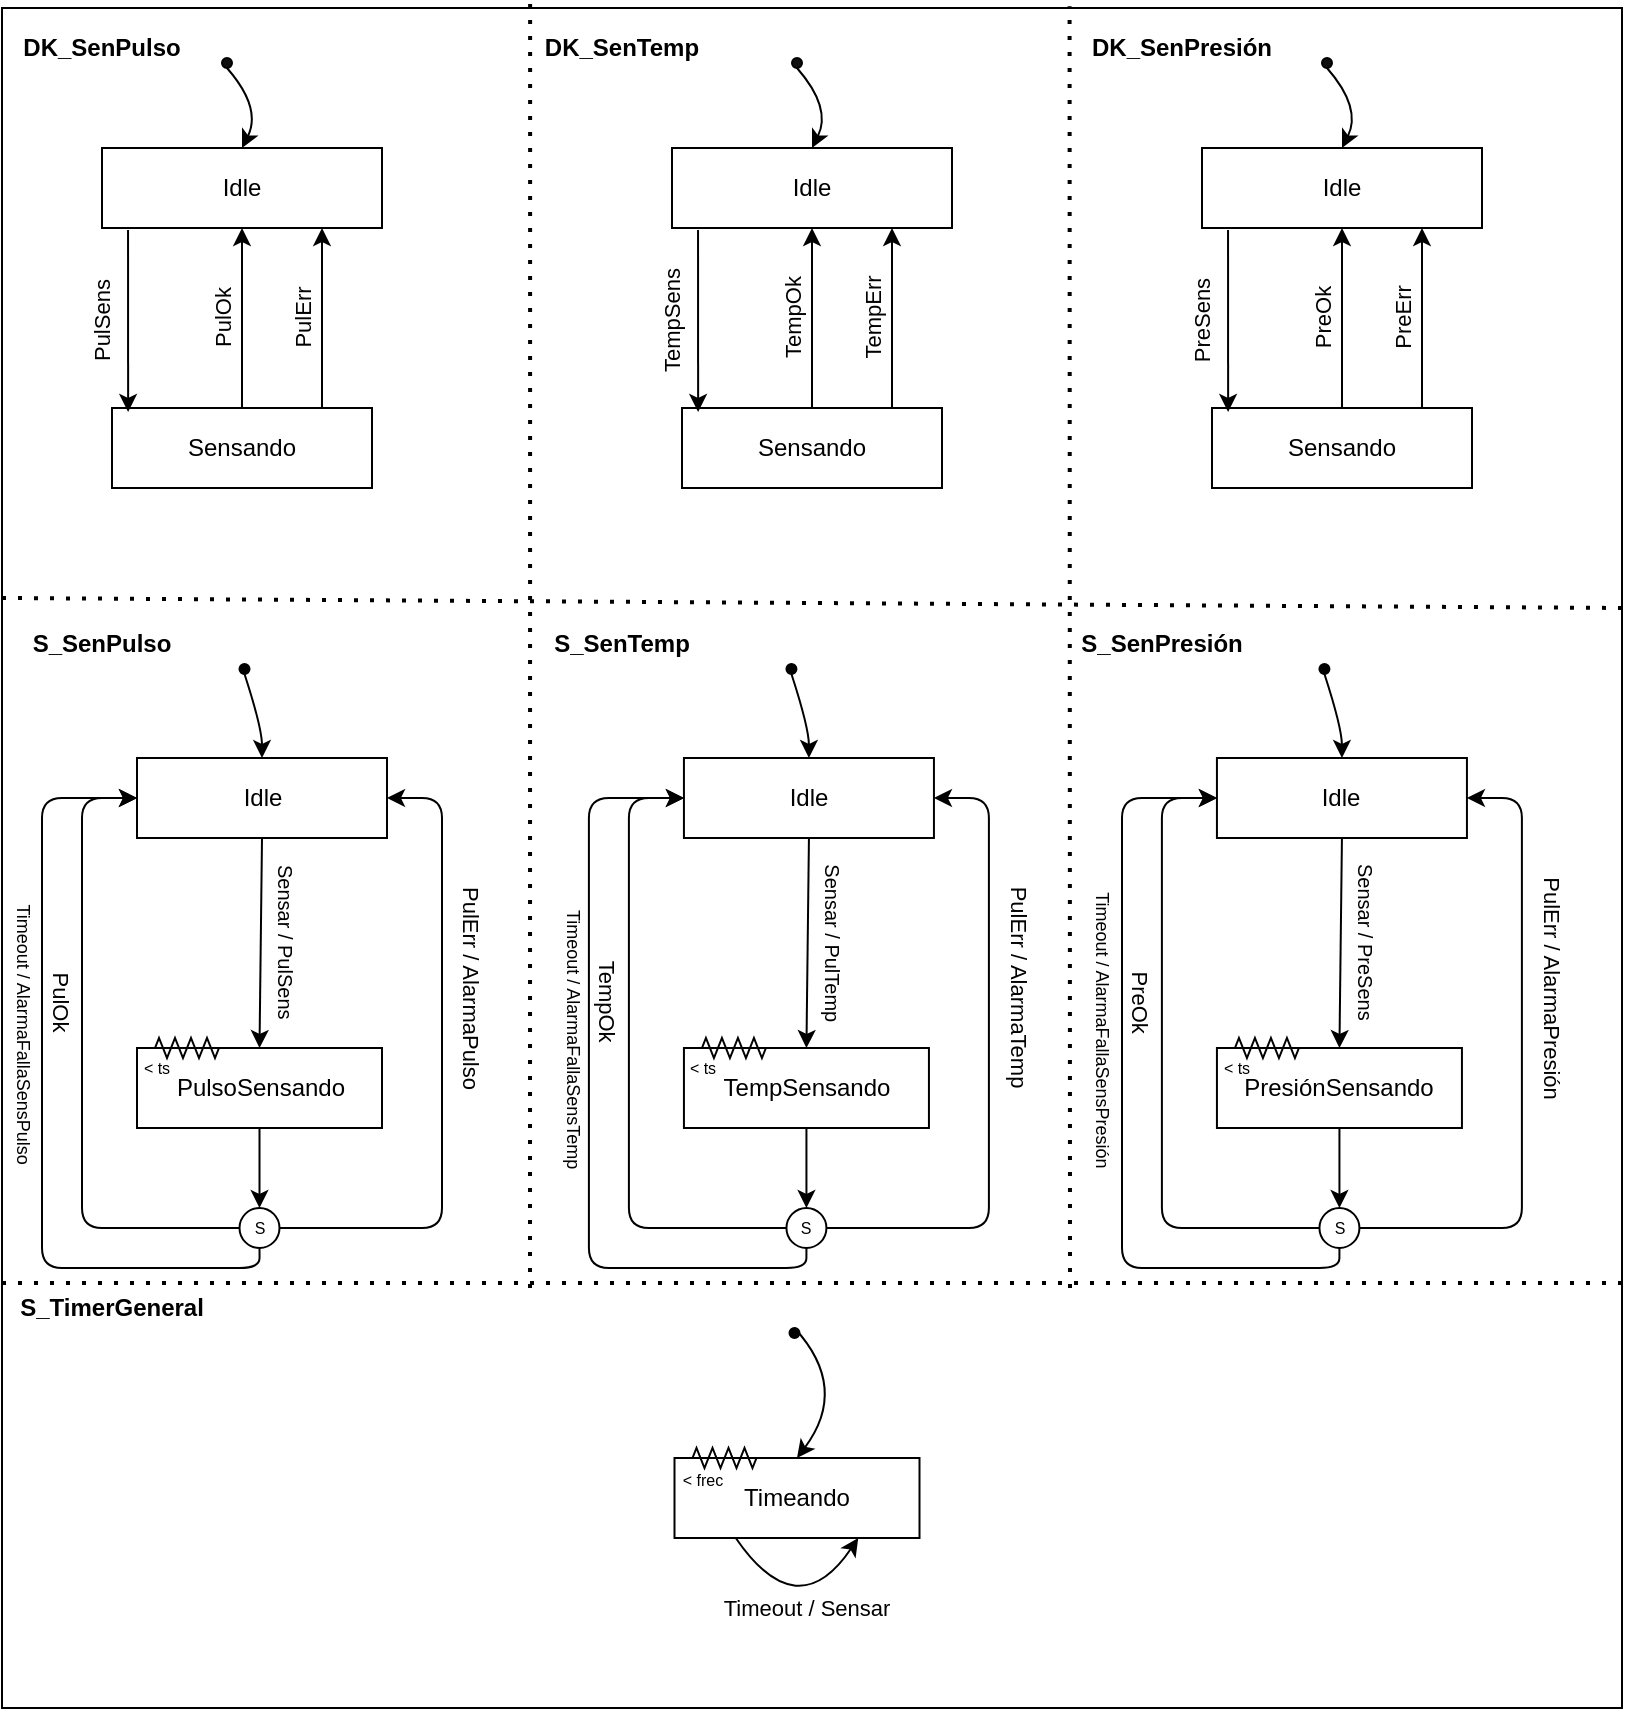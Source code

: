<mxfile version="14.6.13" type="device"><diagram id="fL2evUwMslp6dlFNFDD0" name="Page-1"><mxGraphModel dx="677" dy="391" grid="1" gridSize="10" guides="1" tooltips="1" connect="1" arrows="1" fold="1" page="1" pageScale="1" pageWidth="850" pageHeight="1100" math="0" shadow="0"><root><mxCell id="0"/><mxCell id="1" parent="0"/><mxCell id="ESiR72LYPw7dI_5L2hdC-1" value="" style="rounded=0;whiteSpace=wrap;html=1;" vertex="1" parent="1"><mxGeometry x="20" y="20" width="810" height="850" as="geometry"/></mxCell><mxCell id="ESiR72LYPw7dI_5L2hdC-2" value="" style="endArrow=none;dashed=1;html=1;dashPattern=1 3;strokeWidth=2;" edge="1" parent="1"><mxGeometry width="50" height="50" relative="1" as="geometry"><mxPoint x="20" y="315" as="sourcePoint"/><mxPoint x="832" y="320" as="targetPoint"/></mxGeometry></mxCell><mxCell id="ESiR72LYPw7dI_5L2hdC-3" value="" style="endArrow=none;dashed=1;html=1;dashPattern=1 3;strokeWidth=2;entryX=0.326;entryY=-0.003;entryDx=0;entryDy=0;entryPerimeter=0;" edge="1" parent="1" target="ESiR72LYPw7dI_5L2hdC-1"><mxGeometry width="50" height="50" relative="1" as="geometry"><mxPoint x="284" y="660" as="sourcePoint"/><mxPoint x="620" y="200" as="targetPoint"/></mxGeometry></mxCell><mxCell id="ESiR72LYPw7dI_5L2hdC-4" value="" style="endArrow=none;dashed=1;html=1;dashPattern=1 3;strokeWidth=2;entryX=0.659;entryY=-0.001;entryDx=0;entryDy=0;entryPerimeter=0;" edge="1" parent="1" target="ESiR72LYPw7dI_5L2hdC-1"><mxGeometry width="50" height="50" relative="1" as="geometry"><mxPoint x="554" y="660" as="sourcePoint"/><mxPoint x="294.06" y="27.78" as="targetPoint"/></mxGeometry></mxCell><mxCell id="ESiR72LYPw7dI_5L2hdC-7" value="DK_SenPulso" style="text;html=1;strokeColor=none;fillColor=none;align=center;verticalAlign=middle;whiteSpace=wrap;rounded=0;fontStyle=1" vertex="1" parent="1"><mxGeometry x="30" y="30" width="80" height="20" as="geometry"/></mxCell><mxCell id="ESiR72LYPw7dI_5L2hdC-8" value="DK_SenTemp" style="text;html=1;strokeColor=none;fillColor=none;align=center;verticalAlign=middle;whiteSpace=wrap;rounded=0;fontStyle=1" vertex="1" parent="1"><mxGeometry x="290" y="30" width="80" height="20" as="geometry"/></mxCell><mxCell id="ESiR72LYPw7dI_5L2hdC-9" value="DK_SenPresión" style="text;html=1;strokeColor=none;fillColor=none;align=center;verticalAlign=middle;whiteSpace=wrap;rounded=0;fontStyle=1" vertex="1" parent="1"><mxGeometry x="570" y="30" width="80" height="20" as="geometry"/></mxCell><mxCell id="ESiR72LYPw7dI_5L2hdC-10" value="Idle" style="rounded=0;whiteSpace=wrap;html=1;" vertex="1" parent="1"><mxGeometry x="70" y="90" width="140" height="40" as="geometry"/></mxCell><mxCell id="ESiR72LYPw7dI_5L2hdC-11" value="Sensando" style="rounded=0;whiteSpace=wrap;html=1;" vertex="1" parent="1"><mxGeometry x="75" y="220" width="130" height="40" as="geometry"/></mxCell><mxCell id="ESiR72LYPw7dI_5L2hdC-12" value="" style="endArrow=classic;html=1;exitX=0.093;exitY=1.025;exitDx=0;exitDy=0;exitPerimeter=0;entryX=0.062;entryY=0.05;entryDx=0;entryDy=0;entryPerimeter=0;" edge="1" parent="1" source="ESiR72LYPw7dI_5L2hdC-10" target="ESiR72LYPw7dI_5L2hdC-11"><mxGeometry relative="1" as="geometry"><mxPoint x="540" y="220" as="sourcePoint"/><mxPoint x="640" y="220" as="targetPoint"/></mxGeometry></mxCell><mxCell id="ESiR72LYPw7dI_5L2hdC-13" value="PulSens" style="edgeLabel;resizable=0;html=1;align=center;verticalAlign=middle;rotation=-90;" connectable="0" vertex="1" parent="ESiR72LYPw7dI_5L2hdC-12"><mxGeometry relative="1" as="geometry"><mxPoint x="-13" as="offset"/></mxGeometry></mxCell><mxCell id="ESiR72LYPw7dI_5L2hdC-14" value="" style="ellipse;whiteSpace=wrap;html=1;aspect=fixed;fillColor=#0F0F0F;" vertex="1" parent="1"><mxGeometry x="130" y="45" width="5" height="5" as="geometry"/></mxCell><mxCell id="ESiR72LYPw7dI_5L2hdC-15" value="" style="curved=1;endArrow=classic;html=1;exitX=0.5;exitY=1;exitDx=0;exitDy=0;entryX=0.5;entryY=0;entryDx=0;entryDy=0;" edge="1" parent="1" source="ESiR72LYPw7dI_5L2hdC-14" target="ESiR72LYPw7dI_5L2hdC-10"><mxGeometry width="50" height="50" relative="1" as="geometry"><mxPoint x="260" y="180" as="sourcePoint"/><mxPoint x="310" y="130" as="targetPoint"/><Array as="points"><mxPoint x="150" y="70"/></Array></mxGeometry></mxCell><mxCell id="ESiR72LYPw7dI_5L2hdC-16" value="" style="endArrow=classic;html=1;exitX=0.5;exitY=0;exitDx=0;exitDy=0;entryX=0.5;entryY=1;entryDx=0;entryDy=0;" edge="1" parent="1" source="ESiR72LYPw7dI_5L2hdC-11" target="ESiR72LYPw7dI_5L2hdC-10"><mxGeometry relative="1" as="geometry"><mxPoint x="240" y="160" as="sourcePoint"/><mxPoint x="340" y="160" as="targetPoint"/></mxGeometry></mxCell><mxCell id="ESiR72LYPw7dI_5L2hdC-17" value="PulOk" style="edgeLabel;resizable=0;html=1;align=center;verticalAlign=middle;rotation=-90;" connectable="0" vertex="1" parent="ESiR72LYPw7dI_5L2hdC-16"><mxGeometry relative="1" as="geometry"><mxPoint x="-10" as="offset"/></mxGeometry></mxCell><mxCell id="ESiR72LYPw7dI_5L2hdC-18" value="" style="endArrow=classic;html=1;exitX=0.5;exitY=0;exitDx=0;exitDy=0;entryX=0.5;entryY=1;entryDx=0;entryDy=0;" edge="1" parent="1"><mxGeometry relative="1" as="geometry"><mxPoint x="180" y="220" as="sourcePoint"/><mxPoint x="180" y="130" as="targetPoint"/></mxGeometry></mxCell><mxCell id="ESiR72LYPw7dI_5L2hdC-19" value="PulErr" style="edgeLabel;resizable=0;html=1;align=center;verticalAlign=middle;rotation=-90;" connectable="0" vertex="1" parent="ESiR72LYPw7dI_5L2hdC-18"><mxGeometry relative="1" as="geometry"><mxPoint x="-10" as="offset"/></mxGeometry></mxCell><mxCell id="ESiR72LYPw7dI_5L2hdC-31" value="Idle" style="rounded=0;whiteSpace=wrap;html=1;" vertex="1" parent="1"><mxGeometry x="355" y="90" width="140" height="40" as="geometry"/></mxCell><mxCell id="ESiR72LYPw7dI_5L2hdC-32" value="Sensando" style="rounded=0;whiteSpace=wrap;html=1;" vertex="1" parent="1"><mxGeometry x="360" y="220" width="130" height="40" as="geometry"/></mxCell><mxCell id="ESiR72LYPw7dI_5L2hdC-33" value="" style="endArrow=classic;html=1;exitX=0.093;exitY=1.025;exitDx=0;exitDy=0;exitPerimeter=0;entryX=0.062;entryY=0.05;entryDx=0;entryDy=0;entryPerimeter=0;" edge="1" parent="1" source="ESiR72LYPw7dI_5L2hdC-31" target="ESiR72LYPw7dI_5L2hdC-32"><mxGeometry relative="1" as="geometry"><mxPoint x="825" y="220" as="sourcePoint"/><mxPoint x="925" y="220" as="targetPoint"/></mxGeometry></mxCell><mxCell id="ESiR72LYPw7dI_5L2hdC-34" value="TempSens" style="edgeLabel;resizable=0;html=1;align=center;verticalAlign=middle;rotation=-90;" connectable="0" vertex="1" parent="ESiR72LYPw7dI_5L2hdC-33"><mxGeometry relative="1" as="geometry"><mxPoint x="-13" as="offset"/></mxGeometry></mxCell><mxCell id="ESiR72LYPw7dI_5L2hdC-35" value="" style="ellipse;whiteSpace=wrap;html=1;aspect=fixed;fillColor=#0F0F0F;" vertex="1" parent="1"><mxGeometry x="415" y="45" width="5" height="5" as="geometry"/></mxCell><mxCell id="ESiR72LYPw7dI_5L2hdC-36" value="" style="curved=1;endArrow=classic;html=1;exitX=0.5;exitY=1;exitDx=0;exitDy=0;entryX=0.5;entryY=0;entryDx=0;entryDy=0;" edge="1" parent="1" source="ESiR72LYPw7dI_5L2hdC-35" target="ESiR72LYPw7dI_5L2hdC-31"><mxGeometry width="50" height="50" relative="1" as="geometry"><mxPoint x="545" y="180" as="sourcePoint"/><mxPoint x="595" y="130" as="targetPoint"/><Array as="points"><mxPoint x="435" y="70"/></Array></mxGeometry></mxCell><mxCell id="ESiR72LYPw7dI_5L2hdC-37" value="" style="endArrow=classic;html=1;exitX=0.5;exitY=0;exitDx=0;exitDy=0;entryX=0.5;entryY=1;entryDx=0;entryDy=0;" edge="1" parent="1" source="ESiR72LYPw7dI_5L2hdC-32" target="ESiR72LYPw7dI_5L2hdC-31"><mxGeometry relative="1" as="geometry"><mxPoint x="525" y="160" as="sourcePoint"/><mxPoint x="625" y="160" as="targetPoint"/></mxGeometry></mxCell><mxCell id="ESiR72LYPw7dI_5L2hdC-38" value="TempOk" style="edgeLabel;resizable=0;html=1;align=center;verticalAlign=middle;rotation=-90;" connectable="0" vertex="1" parent="ESiR72LYPw7dI_5L2hdC-37"><mxGeometry relative="1" as="geometry"><mxPoint x="-10" as="offset"/></mxGeometry></mxCell><mxCell id="ESiR72LYPw7dI_5L2hdC-39" value="" style="endArrow=classic;html=1;exitX=0.5;exitY=0;exitDx=0;exitDy=0;entryX=0.5;entryY=1;entryDx=0;entryDy=0;" edge="1" parent="1"><mxGeometry relative="1" as="geometry"><mxPoint x="465" y="220" as="sourcePoint"/><mxPoint x="465" y="130" as="targetPoint"/></mxGeometry></mxCell><mxCell id="ESiR72LYPw7dI_5L2hdC-40" value="TempErr" style="edgeLabel;resizable=0;html=1;align=center;verticalAlign=middle;rotation=-90;" connectable="0" vertex="1" parent="ESiR72LYPw7dI_5L2hdC-39"><mxGeometry relative="1" as="geometry"><mxPoint x="-10" as="offset"/></mxGeometry></mxCell><mxCell id="ESiR72LYPw7dI_5L2hdC-41" value="Idle" style="rounded=0;whiteSpace=wrap;html=1;" vertex="1" parent="1"><mxGeometry x="620" y="90" width="140" height="40" as="geometry"/></mxCell><mxCell id="ESiR72LYPw7dI_5L2hdC-42" value="Sensando" style="rounded=0;whiteSpace=wrap;html=1;" vertex="1" parent="1"><mxGeometry x="625" y="220" width="130" height="40" as="geometry"/></mxCell><mxCell id="ESiR72LYPw7dI_5L2hdC-43" value="" style="endArrow=classic;html=1;exitX=0.093;exitY=1.025;exitDx=0;exitDy=0;exitPerimeter=0;entryX=0.062;entryY=0.05;entryDx=0;entryDy=0;entryPerimeter=0;" edge="1" parent="1" source="ESiR72LYPw7dI_5L2hdC-41" target="ESiR72LYPw7dI_5L2hdC-42"><mxGeometry relative="1" as="geometry"><mxPoint x="1090" y="220" as="sourcePoint"/><mxPoint x="1190" y="220" as="targetPoint"/></mxGeometry></mxCell><mxCell id="ESiR72LYPw7dI_5L2hdC-44" value="PreSens" style="edgeLabel;resizable=0;html=1;align=center;verticalAlign=middle;rotation=-90;" connectable="0" vertex="1" parent="ESiR72LYPw7dI_5L2hdC-43"><mxGeometry relative="1" as="geometry"><mxPoint x="-13" as="offset"/></mxGeometry></mxCell><mxCell id="ESiR72LYPw7dI_5L2hdC-45" value="" style="ellipse;whiteSpace=wrap;html=1;aspect=fixed;fillColor=#0F0F0F;" vertex="1" parent="1"><mxGeometry x="680" y="45" width="5" height="5" as="geometry"/></mxCell><mxCell id="ESiR72LYPw7dI_5L2hdC-46" value="" style="curved=1;endArrow=classic;html=1;exitX=0.5;exitY=1;exitDx=0;exitDy=0;entryX=0.5;entryY=0;entryDx=0;entryDy=0;" edge="1" parent="1" source="ESiR72LYPw7dI_5L2hdC-45" target="ESiR72LYPw7dI_5L2hdC-41"><mxGeometry width="50" height="50" relative="1" as="geometry"><mxPoint x="810" y="180" as="sourcePoint"/><mxPoint x="860" y="130" as="targetPoint"/><Array as="points"><mxPoint x="700" y="70"/></Array></mxGeometry></mxCell><mxCell id="ESiR72LYPw7dI_5L2hdC-47" value="" style="endArrow=classic;html=1;exitX=0.5;exitY=0;exitDx=0;exitDy=0;entryX=0.5;entryY=1;entryDx=0;entryDy=0;" edge="1" parent="1" source="ESiR72LYPw7dI_5L2hdC-42" target="ESiR72LYPw7dI_5L2hdC-41"><mxGeometry relative="1" as="geometry"><mxPoint x="790" y="160" as="sourcePoint"/><mxPoint x="890" y="160" as="targetPoint"/></mxGeometry></mxCell><mxCell id="ESiR72LYPw7dI_5L2hdC-48" value="PreOk" style="edgeLabel;resizable=0;html=1;align=center;verticalAlign=middle;rotation=-90;" connectable="0" vertex="1" parent="ESiR72LYPw7dI_5L2hdC-47"><mxGeometry relative="1" as="geometry"><mxPoint x="-10" as="offset"/></mxGeometry></mxCell><mxCell id="ESiR72LYPw7dI_5L2hdC-49" value="" style="endArrow=classic;html=1;exitX=0.5;exitY=0;exitDx=0;exitDy=0;entryX=0.5;entryY=1;entryDx=0;entryDy=0;" edge="1" parent="1"><mxGeometry relative="1" as="geometry"><mxPoint x="730" y="220" as="sourcePoint"/><mxPoint x="730" y="130" as="targetPoint"/></mxGeometry></mxCell><mxCell id="ESiR72LYPw7dI_5L2hdC-50" value="PreErr" style="edgeLabel;resizable=0;html=1;align=center;verticalAlign=middle;rotation=-90;" connectable="0" vertex="1" parent="ESiR72LYPw7dI_5L2hdC-49"><mxGeometry relative="1" as="geometry"><mxPoint x="-10" as="offset"/></mxGeometry></mxCell><mxCell id="ESiR72LYPw7dI_5L2hdC-52" value="S_SenPulso" style="text;html=1;strokeColor=none;fillColor=none;align=center;verticalAlign=middle;whiteSpace=wrap;rounded=0;fontStyle=1" vertex="1" parent="1"><mxGeometry x="30" y="328" width="80" height="20" as="geometry"/></mxCell><mxCell id="ESiR72LYPw7dI_5L2hdC-53" value="S_SenTemp" style="text;html=1;strokeColor=none;fillColor=none;align=center;verticalAlign=middle;whiteSpace=wrap;rounded=0;fontStyle=1" vertex="1" parent="1"><mxGeometry x="290" y="328" width="80" height="20" as="geometry"/></mxCell><mxCell id="ESiR72LYPw7dI_5L2hdC-54" value="S_SenPresión" style="text;html=1;strokeColor=none;fillColor=none;align=center;verticalAlign=middle;whiteSpace=wrap;rounded=0;fontStyle=1" vertex="1" parent="1"><mxGeometry x="560" y="328" width="80" height="20" as="geometry"/></mxCell><mxCell id="ESiR72LYPw7dI_5L2hdC-61" value="" style="endArrow=classic;html=1;exitX=0.5;exitY=1;exitDx=0;exitDy=0;entryX=0.5;entryY=0;entryDx=0;entryDy=0;" edge="1" parent="1" source="ESiR72LYPw7dI_5L2hdC-56" target="ESiR72LYPw7dI_5L2hdC-63"><mxGeometry relative="1" as="geometry"><mxPoint x="180" y="470" as="sourcePoint"/><mxPoint x="280" y="470" as="targetPoint"/></mxGeometry></mxCell><mxCell id="ESiR72LYPw7dI_5L2hdC-62" value="Sensar / PulSens" style="edgeLabel;resizable=0;html=1;align=center;verticalAlign=middle;rotation=90;fontSize=10;" connectable="0" vertex="1" parent="ESiR72LYPw7dI_5L2hdC-61"><mxGeometry relative="1" as="geometry"><mxPoint x="13" y="-1" as="offset"/></mxGeometry></mxCell><mxCell id="ESiR72LYPw7dI_5L2hdC-66" value="S" style="ellipse;whiteSpace=wrap;html=1;aspect=fixed;fontSize=8;fillColor=#FFFFFF;" vertex="1" parent="1"><mxGeometry x="138.75" y="620" width="20" height="20" as="geometry"/></mxCell><mxCell id="ESiR72LYPw7dI_5L2hdC-67" value="" style="endArrow=classic;html=1;fontSize=8;exitX=0.5;exitY=1;exitDx=0;exitDy=0;entryX=0.5;entryY=0;entryDx=0;entryDy=0;" edge="1" parent="1" source="ESiR72LYPw7dI_5L2hdC-63" target="ESiR72LYPw7dI_5L2hdC-66"><mxGeometry width="50" height="50" relative="1" as="geometry"><mxPoint x="210" y="540" as="sourcePoint"/><mxPoint x="260" y="490" as="targetPoint"/></mxGeometry></mxCell><mxCell id="ESiR72LYPw7dI_5L2hdC-68" value="" style="endArrow=classic;html=1;fontSize=8;entryX=0;entryY=0.5;entryDx=0;entryDy=0;exitX=0;exitY=0.5;exitDx=0;exitDy=0;edgeStyle=orthogonalEdgeStyle;" edge="1" parent="1" source="ESiR72LYPw7dI_5L2hdC-66" target="ESiR72LYPw7dI_5L2hdC-56"><mxGeometry relative="1" as="geometry"><mxPoint x="180" y="520" as="sourcePoint"/><mxPoint x="280" y="520" as="targetPoint"/><Array as="points"><mxPoint x="60" y="630"/><mxPoint x="60" y="415"/></Array></mxGeometry></mxCell><mxCell id="ESiR72LYPw7dI_5L2hdC-69" value="PulOk" style="edgeLabel;resizable=0;html=1;align=center;verticalAlign=middle;rotation=90;" connectable="0" vertex="1" parent="ESiR72LYPw7dI_5L2hdC-68"><mxGeometry relative="1" as="geometry"><mxPoint x="-10" y="-32" as="offset"/></mxGeometry></mxCell><mxCell id="ESiR72LYPw7dI_5L2hdC-56" value="Idle" style="rounded=0;whiteSpace=wrap;html=1;fillColor=#FFFFFF;" vertex="1" parent="1"><mxGeometry x="87.5" y="395" width="125" height="40" as="geometry"/></mxCell><mxCell id="ESiR72LYPw7dI_5L2hdC-72" value="" style="endArrow=none;dashed=1;html=1;dashPattern=1 3;strokeWidth=2;fontSize=8;entryX=1;entryY=0.75;entryDx=0;entryDy=0;exitX=0;exitY=0.75;exitDx=0;exitDy=0;" edge="1" parent="1" source="ESiR72LYPw7dI_5L2hdC-1" target="ESiR72LYPw7dI_5L2hdC-1"><mxGeometry width="50" height="50" relative="1" as="geometry"><mxPoint x="10" y="680" as="sourcePoint"/><mxPoint x="280" y="640" as="targetPoint"/></mxGeometry></mxCell><mxCell id="ESiR72LYPw7dI_5L2hdC-81" value="" style="group" vertex="1" connectable="0" parent="1"><mxGeometry x="138.75" y="348" width="11.25" height="32" as="geometry"/></mxCell><mxCell id="ESiR72LYPw7dI_5L2hdC-57" value="" style="ellipse;whiteSpace=wrap;html=1;fillColor=#000000;aspect=fixed;" vertex="1" parent="ESiR72LYPw7dI_5L2hdC-81"><mxGeometry width="5" height="5" as="geometry"/></mxCell><mxCell id="ESiR72LYPw7dI_5L2hdC-58" value="" style="curved=1;endArrow=classic;html=1;exitX=0.5;exitY=1;exitDx=0;exitDy=0;entryX=0.5;entryY=0;entryDx=0;entryDy=0;" edge="1" parent="ESiR72LYPw7dI_5L2hdC-81" source="ESiR72LYPw7dI_5L2hdC-57" target="ESiR72LYPw7dI_5L2hdC-56"><mxGeometry width="50" height="50" relative="1" as="geometry"><mxPoint x="71.25" y="102" as="sourcePoint"/><mxPoint x="121.25" y="52" as="targetPoint"/><Array as="points"><mxPoint x="11.25" y="32"/></Array></mxGeometry></mxCell><mxCell id="ESiR72LYPw7dI_5L2hdC-87" value="" style="curved=1;endArrow=classic;html=1;entryX=0.5;entryY=0;entryDx=0;entryDy=0;exitX=0.5;exitY=0;exitDx=0;exitDy=0;" edge="1" parent="1" source="ESiR72LYPw7dI_5L2hdC-86" target="ESiR72LYPw7dI_5L2hdC-75"><mxGeometry width="50" height="50" relative="1" as="geometry"><mxPoint x="233.75" y="310" as="sourcePoint"/><mxPoint x="283.75" y="260" as="targetPoint"/><Array as="points"><mxPoint x="443.75" y="710"/></Array></mxGeometry></mxCell><mxCell id="ESiR72LYPw7dI_5L2hdC-86" value="" style="ellipse;whiteSpace=wrap;html=1;fillColor=#000000;aspect=fixed;" vertex="1" parent="1"><mxGeometry x="413.75" y="680" width="5" height="5" as="geometry"/></mxCell><mxCell id="ESiR72LYPw7dI_5L2hdC-75" value="Timeando" style="rounded=0;whiteSpace=wrap;html=1;fillColor=#FFFFFF;" vertex="1" parent="1"><mxGeometry x="356.25" y="745" width="122.5" height="40" as="geometry"/></mxCell><mxCell id="ESiR72LYPw7dI_5L2hdC-76" value="" style="pointerEvents=1;verticalLabelPosition=bottom;shadow=0;dashed=0;align=center;html=1;verticalAlign=top;shape=mxgraph.electrical.resistors.resistor_2;fillColor=#000000;" vertex="1" parent="1"><mxGeometry x="356.25" y="740" width="50" height="10" as="geometry"/></mxCell><mxCell id="ESiR72LYPw7dI_5L2hdC-77" value="&amp;lt; frec" style="text;html=1;strokeColor=none;fillColor=none;align=center;verticalAlign=middle;whiteSpace=wrap;rounded=0;fontSize=8;" vertex="1" parent="1"><mxGeometry x="357.75" y="748" width="25" height="15" as="geometry"/></mxCell><mxCell id="ESiR72LYPw7dI_5L2hdC-79" value="" style="endArrow=classic;html=1;fontSize=8;entryX=0.75;entryY=1;entryDx=0;entryDy=0;edgeStyle=orthogonalEdgeStyle;exitX=0.25;exitY=1;exitDx=0;exitDy=0;curved=1;" edge="1" parent="1" source="ESiR72LYPw7dI_5L2hdC-75" target="ESiR72LYPw7dI_5L2hdC-75"><mxGeometry x="353.75" y="740" as="geometry"><mxPoint x="473.75" y="765" as="sourcePoint"/><mxPoint x="608.75" y="785" as="targetPoint"/><Array as="points"><mxPoint x="417.75" y="830"/></Array></mxGeometry></mxCell><mxCell id="ESiR72LYPw7dI_5L2hdC-80" value="Timeout / Sensar" style="edgeLabel;resizable=0;html=1;align=center;verticalAlign=middle;" connectable="0" vertex="1" parent="ESiR72LYPw7dI_5L2hdC-79"><mxGeometry relative="1" as="geometry"><mxPoint x="4" y="-10" as="offset"/></mxGeometry></mxCell><mxCell id="ESiR72LYPw7dI_5L2hdC-88" value="" style="endArrow=classic;html=1;fontSize=8;exitX=1;exitY=0.5;exitDx=0;exitDy=0;entryX=1;entryY=0.5;entryDx=0;entryDy=0;edgeStyle=orthogonalEdgeStyle;" edge="1" parent="1" source="ESiR72LYPw7dI_5L2hdC-66" target="ESiR72LYPw7dI_5L2hdC-56"><mxGeometry relative="1" as="geometry"><mxPoint x="320" y="610" as="sourcePoint"/><mxPoint x="420" y="610" as="targetPoint"/><Array as="points"><mxPoint x="240" y="630"/><mxPoint x="240" y="415"/></Array></mxGeometry></mxCell><mxCell id="ESiR72LYPw7dI_5L2hdC-89" value="PulErr / AlarmaPulso" style="edgeLabel;resizable=0;html=1;align=center;verticalAlign=middle;rotation=90;" connectable="0" vertex="1" parent="ESiR72LYPw7dI_5L2hdC-88"><mxGeometry relative="1" as="geometry"><mxPoint x="15" y="-40" as="offset"/></mxGeometry></mxCell><mxCell id="ESiR72LYPw7dI_5L2hdC-91" value="" style="endArrow=classic;html=1;fontSize=8;exitX=0.5;exitY=1;exitDx=0;exitDy=0;edgeStyle=orthogonalEdgeStyle;entryX=0;entryY=0.5;entryDx=0;entryDy=0;" edge="1" parent="1" source="ESiR72LYPw7dI_5L2hdC-66" target="ESiR72LYPw7dI_5L2hdC-56"><mxGeometry relative="1" as="geometry"><mxPoint x="320" y="610" as="sourcePoint"/><mxPoint x="90" y="420" as="targetPoint"/><Array as="points"><mxPoint x="149" y="650"/><mxPoint x="40" y="650"/><mxPoint x="40" y="415"/></Array></mxGeometry></mxCell><mxCell id="ESiR72LYPw7dI_5L2hdC-92" value="Timeout / AlarmaFallaSensPulso" style="edgeLabel;resizable=0;html=1;align=center;verticalAlign=middle;rotation=90;fontSize=9;" connectable="0" vertex="1" parent="ESiR72LYPw7dI_5L2hdC-91"><mxGeometry relative="1" as="geometry"><mxPoint x="-9" y="-36" as="offset"/></mxGeometry></mxCell><mxCell id="ESiR72LYPw7dI_5L2hdC-95" value="S_TimerGeneral" style="text;html=1;strokeColor=none;fillColor=none;align=center;verticalAlign=middle;whiteSpace=wrap;rounded=0;fontSize=12;fontStyle=1" vertex="1" parent="1"><mxGeometry x="40" y="660" width="70" height="20" as="geometry"/></mxCell><mxCell id="ESiR72LYPw7dI_5L2hdC-96" value="" style="group" vertex="1" connectable="0" parent="1"><mxGeometry x="85" y="535" width="125" height="45" as="geometry"/></mxCell><mxCell id="ESiR72LYPw7dI_5L2hdC-63" value="PulsoSensando" style="rounded=0;whiteSpace=wrap;html=1;fillColor=#FFFFFF;" vertex="1" parent="ESiR72LYPw7dI_5L2hdC-96"><mxGeometry x="2.5" y="5" width="122.5" height="40" as="geometry"/></mxCell><mxCell id="ESiR72LYPw7dI_5L2hdC-64" value="" style="pointerEvents=1;verticalLabelPosition=bottom;shadow=0;dashed=0;align=center;html=1;verticalAlign=top;shape=mxgraph.electrical.resistors.resistor_2;fillColor=#000000;" vertex="1" parent="ESiR72LYPw7dI_5L2hdC-96"><mxGeometry x="2.5" width="50" height="10" as="geometry"/></mxCell><mxCell id="ESiR72LYPw7dI_5L2hdC-65" value="&amp;lt; ts" style="text;html=1;strokeColor=none;fillColor=none;align=center;verticalAlign=middle;whiteSpace=wrap;rounded=0;fontSize=8;" vertex="1" parent="ESiR72LYPw7dI_5L2hdC-96"><mxGeometry y="7" width="25" height="15" as="geometry"/></mxCell><mxCell id="ESiR72LYPw7dI_5L2hdC-97" value="" style="endArrow=classic;html=1;exitX=0.5;exitY=1;exitDx=0;exitDy=0;entryX=0.5;entryY=0;entryDx=0;entryDy=0;" edge="1" parent="1" source="ESiR72LYPw7dI_5L2hdC-103" target="ESiR72LYPw7dI_5L2hdC-115"><mxGeometry relative="1" as="geometry"><mxPoint x="453.47" y="470" as="sourcePoint"/><mxPoint x="553.47" y="470" as="targetPoint"/></mxGeometry></mxCell><mxCell id="ESiR72LYPw7dI_5L2hdC-98" value="Sensar / PulTemp" style="edgeLabel;resizable=0;html=1;align=center;verticalAlign=middle;rotation=90;fontSize=10;" connectable="0" vertex="1" parent="ESiR72LYPw7dI_5L2hdC-97"><mxGeometry relative="1" as="geometry"><mxPoint x="13" y="-1" as="offset"/></mxGeometry></mxCell><mxCell id="ESiR72LYPw7dI_5L2hdC-99" value="S" style="ellipse;whiteSpace=wrap;html=1;aspect=fixed;fontSize=8;fillColor=#FFFFFF;" vertex="1" parent="1"><mxGeometry x="412.22" y="620" width="20" height="20" as="geometry"/></mxCell><mxCell id="ESiR72LYPw7dI_5L2hdC-100" value="" style="endArrow=classic;html=1;fontSize=8;exitX=0.5;exitY=1;exitDx=0;exitDy=0;entryX=0.5;entryY=0;entryDx=0;entryDy=0;" edge="1" parent="1" source="ESiR72LYPw7dI_5L2hdC-115" target="ESiR72LYPw7dI_5L2hdC-99"><mxGeometry width="50" height="50" relative="1" as="geometry"><mxPoint x="470" y="540" as="sourcePoint"/><mxPoint x="520" y="490" as="targetPoint"/></mxGeometry></mxCell><mxCell id="ESiR72LYPw7dI_5L2hdC-101" value="" style="endArrow=classic;html=1;fontSize=8;entryX=0;entryY=0.5;entryDx=0;entryDy=0;exitX=0;exitY=0.5;exitDx=0;exitDy=0;edgeStyle=orthogonalEdgeStyle;" edge="1" parent="1" source="ESiR72LYPw7dI_5L2hdC-99" target="ESiR72LYPw7dI_5L2hdC-103"><mxGeometry relative="1" as="geometry"><mxPoint x="453.47" y="520" as="sourcePoint"/><mxPoint x="553.47" y="520" as="targetPoint"/><Array as="points"><mxPoint x="333.47" y="630"/><mxPoint x="333.47" y="415"/></Array></mxGeometry></mxCell><mxCell id="ESiR72LYPw7dI_5L2hdC-102" value="TempOk" style="edgeLabel;resizable=0;html=1;align=center;verticalAlign=middle;rotation=90;" connectable="0" vertex="1" parent="ESiR72LYPw7dI_5L2hdC-101"><mxGeometry relative="1" as="geometry"><mxPoint x="-10" y="-32" as="offset"/></mxGeometry></mxCell><mxCell id="ESiR72LYPw7dI_5L2hdC-103" value="Idle" style="rounded=0;whiteSpace=wrap;html=1;fillColor=#FFFFFF;" vertex="1" parent="1"><mxGeometry x="360.97" y="395" width="125" height="40" as="geometry"/></mxCell><mxCell id="ESiR72LYPw7dI_5L2hdC-104" value="" style="group" vertex="1" connectable="0" parent="1"><mxGeometry x="398.75" y="348" width="11.25" height="32" as="geometry"/></mxCell><mxCell id="ESiR72LYPw7dI_5L2hdC-106" value="" style="curved=1;endArrow=classic;html=1;exitX=0.5;exitY=1;exitDx=0;exitDy=0;entryX=0.5;entryY=0;entryDx=0;entryDy=0;startArrow=none;" edge="1" parent="1" source="ESiR72LYPw7dI_5L2hdC-105" target="ESiR72LYPw7dI_5L2hdC-103"><mxGeometry width="50" height="50" relative="1" as="geometry"><mxPoint x="414.72" y="353" as="sourcePoint"/><mxPoint x="533.47" y="400" as="targetPoint"/><Array as="points"><mxPoint x="423.47" y="380"/></Array></mxGeometry></mxCell><mxCell id="ESiR72LYPw7dI_5L2hdC-107" value="" style="endArrow=classic;html=1;fontSize=8;exitX=1;exitY=0.5;exitDx=0;exitDy=0;entryX=1;entryY=0.5;entryDx=0;entryDy=0;edgeStyle=orthogonalEdgeStyle;" edge="1" parent="1" source="ESiR72LYPw7dI_5L2hdC-99" target="ESiR72LYPw7dI_5L2hdC-103"><mxGeometry relative="1" as="geometry"><mxPoint x="593.47" y="610" as="sourcePoint"/><mxPoint x="693.47" y="610" as="targetPoint"/><Array as="points"><mxPoint x="513.47" y="630"/><mxPoint x="513.47" y="415"/></Array></mxGeometry></mxCell><mxCell id="ESiR72LYPw7dI_5L2hdC-108" value="PulErr / AlarmaTemp" style="edgeLabel;resizable=0;html=1;align=center;verticalAlign=middle;rotation=90;" connectable="0" vertex="1" parent="ESiR72LYPw7dI_5L2hdC-107"><mxGeometry relative="1" as="geometry"><mxPoint x="15" y="-40" as="offset"/></mxGeometry></mxCell><mxCell id="ESiR72LYPw7dI_5L2hdC-110" value="" style="endArrow=classic;html=1;fontSize=8;exitX=0.5;exitY=1;exitDx=0;exitDy=0;entryX=0;entryY=0.5;entryDx=0;entryDy=0;edgeStyle=orthogonalEdgeStyle;" edge="1" parent="1" source="ESiR72LYPw7dI_5L2hdC-99" target="ESiR72LYPw7dI_5L2hdC-103"><mxGeometry relative="1" as="geometry"><mxPoint x="593.47" y="610" as="sourcePoint"/><mxPoint x="422.22" y="700" as="targetPoint"/><Array as="points"><mxPoint x="422.47" y="650"/><mxPoint x="313.47" y="650"/><mxPoint x="313.47" y="415"/></Array></mxGeometry></mxCell><mxCell id="ESiR72LYPw7dI_5L2hdC-111" value="Timeout / AlarmaFallaSensTemp" style="edgeLabel;resizable=0;html=1;align=center;verticalAlign=middle;rotation=90;fontSize=9;" connectable="0" vertex="1" parent="ESiR72LYPw7dI_5L2hdC-110"><mxGeometry relative="1" as="geometry"><mxPoint x="-7" y="-33" as="offset"/></mxGeometry></mxCell><mxCell id="ESiR72LYPw7dI_5L2hdC-114" value="" style="group" vertex="1" connectable="0" parent="1"><mxGeometry x="358.47" y="535" width="125" height="45" as="geometry"/></mxCell><mxCell id="ESiR72LYPw7dI_5L2hdC-115" value="TempSensando" style="rounded=0;whiteSpace=wrap;html=1;fillColor=#FFFFFF;" vertex="1" parent="ESiR72LYPw7dI_5L2hdC-114"><mxGeometry x="2.5" y="5" width="122.5" height="40" as="geometry"/></mxCell><mxCell id="ESiR72LYPw7dI_5L2hdC-116" value="" style="pointerEvents=1;verticalLabelPosition=bottom;shadow=0;dashed=0;align=center;html=1;verticalAlign=top;shape=mxgraph.electrical.resistors.resistor_2;fillColor=#000000;" vertex="1" parent="ESiR72LYPw7dI_5L2hdC-114"><mxGeometry x="2.5" width="50" height="10" as="geometry"/></mxCell><mxCell id="ESiR72LYPw7dI_5L2hdC-117" value="&amp;lt; ts" style="text;html=1;strokeColor=none;fillColor=none;align=center;verticalAlign=middle;whiteSpace=wrap;rounded=0;fontSize=8;" vertex="1" parent="ESiR72LYPw7dI_5L2hdC-114"><mxGeometry y="7" width="25" height="15" as="geometry"/></mxCell><mxCell id="ESiR72LYPw7dI_5L2hdC-118" value="" style="endArrow=classic;html=1;exitX=0.5;exitY=1;exitDx=0;exitDy=0;entryX=0.5;entryY=0;entryDx=0;entryDy=0;" edge="1" parent="1" source="ESiR72LYPw7dI_5L2hdC-124" target="ESiR72LYPw7dI_5L2hdC-136"><mxGeometry relative="1" as="geometry"><mxPoint x="719.97" y="470" as="sourcePoint"/><mxPoint x="819.97" y="470" as="targetPoint"/></mxGeometry></mxCell><mxCell id="ESiR72LYPw7dI_5L2hdC-119" value="Sensar / PreSens" style="edgeLabel;resizable=0;html=1;align=center;verticalAlign=middle;rotation=90;fontSize=10;" connectable="0" vertex="1" parent="ESiR72LYPw7dI_5L2hdC-118"><mxGeometry relative="1" as="geometry"><mxPoint x="13" y="-1" as="offset"/></mxGeometry></mxCell><mxCell id="ESiR72LYPw7dI_5L2hdC-120" value="S" style="ellipse;whiteSpace=wrap;html=1;aspect=fixed;fontSize=8;fillColor=#FFFFFF;" vertex="1" parent="1"><mxGeometry x="678.72" y="620" width="20" height="20" as="geometry"/></mxCell><mxCell id="ESiR72LYPw7dI_5L2hdC-121" value="" style="endArrow=classic;html=1;fontSize=8;exitX=0.5;exitY=1;exitDx=0;exitDy=0;entryX=0.5;entryY=0;entryDx=0;entryDy=0;" edge="1" parent="1" source="ESiR72LYPw7dI_5L2hdC-136" target="ESiR72LYPw7dI_5L2hdC-120"><mxGeometry width="50" height="50" relative="1" as="geometry"><mxPoint x="749.97" y="540" as="sourcePoint"/><mxPoint x="799.97" y="490" as="targetPoint"/></mxGeometry></mxCell><mxCell id="ESiR72LYPw7dI_5L2hdC-122" value="" style="endArrow=classic;html=1;fontSize=8;entryX=0;entryY=0.5;entryDx=0;entryDy=0;exitX=0;exitY=0.5;exitDx=0;exitDy=0;edgeStyle=orthogonalEdgeStyle;" edge="1" parent="1" source="ESiR72LYPw7dI_5L2hdC-120" target="ESiR72LYPw7dI_5L2hdC-124"><mxGeometry relative="1" as="geometry"><mxPoint x="719.97" y="520" as="sourcePoint"/><mxPoint x="819.97" y="520" as="targetPoint"/><Array as="points"><mxPoint x="599.97" y="630"/><mxPoint x="599.97" y="415"/></Array></mxGeometry></mxCell><mxCell id="ESiR72LYPw7dI_5L2hdC-123" value="PreOk" style="edgeLabel;resizable=0;html=1;align=center;verticalAlign=middle;rotation=90;" connectable="0" vertex="1" parent="ESiR72LYPw7dI_5L2hdC-122"><mxGeometry relative="1" as="geometry"><mxPoint x="-10" y="-32" as="offset"/></mxGeometry></mxCell><mxCell id="ESiR72LYPw7dI_5L2hdC-124" value="Idle" style="rounded=0;whiteSpace=wrap;html=1;fillColor=#FFFFFF;" vertex="1" parent="1"><mxGeometry x="627.47" y="395" width="125" height="40" as="geometry"/></mxCell><mxCell id="ESiR72LYPw7dI_5L2hdC-125" value="" style="group" vertex="1" connectable="0" parent="1"><mxGeometry x="678.72" y="348" width="11.25" height="32" as="geometry"/></mxCell><mxCell id="ESiR72LYPw7dI_5L2hdC-126" value="" style="ellipse;whiteSpace=wrap;html=1;fillColor=#000000;aspect=fixed;" vertex="1" parent="ESiR72LYPw7dI_5L2hdC-125"><mxGeometry width="5" height="5" as="geometry"/></mxCell><mxCell id="ESiR72LYPw7dI_5L2hdC-127" value="" style="curved=1;endArrow=classic;html=1;exitX=0.5;exitY=1;exitDx=0;exitDy=0;entryX=0.5;entryY=0;entryDx=0;entryDy=0;" edge="1" parent="1" source="ESiR72LYPw7dI_5L2hdC-126" target="ESiR72LYPw7dI_5L2hdC-124"><mxGeometry width="50" height="50" relative="1" as="geometry"><mxPoint x="749.97" y="450" as="sourcePoint"/><mxPoint x="799.97" y="400" as="targetPoint"/><Array as="points"><mxPoint x="689.97" y="380"/></Array></mxGeometry></mxCell><mxCell id="ESiR72LYPw7dI_5L2hdC-128" value="" style="endArrow=classic;html=1;fontSize=8;exitX=1;exitY=0.5;exitDx=0;exitDy=0;entryX=1;entryY=0.5;entryDx=0;entryDy=0;edgeStyle=orthogonalEdgeStyle;" edge="1" parent="1" source="ESiR72LYPw7dI_5L2hdC-120" target="ESiR72LYPw7dI_5L2hdC-124"><mxGeometry relative="1" as="geometry"><mxPoint x="859.97" y="610" as="sourcePoint"/><mxPoint x="959.97" y="610" as="targetPoint"/><Array as="points"><mxPoint x="779.97" y="630"/><mxPoint x="779.97" y="415"/></Array></mxGeometry></mxCell><mxCell id="ESiR72LYPw7dI_5L2hdC-129" value="PulErr / AlarmaPresión" style="edgeLabel;resizable=0;html=1;align=center;verticalAlign=middle;rotation=90;" connectable="0" vertex="1" parent="ESiR72LYPw7dI_5L2hdC-128"><mxGeometry relative="1" as="geometry"><mxPoint x="15" y="-40" as="offset"/></mxGeometry></mxCell><mxCell id="ESiR72LYPw7dI_5L2hdC-131" value="" style="endArrow=classic;html=1;fontSize=8;exitX=0.5;exitY=1;exitDx=0;exitDy=0;entryX=0;entryY=0.5;entryDx=0;entryDy=0;edgeStyle=orthogonalEdgeStyle;" edge="1" parent="1" source="ESiR72LYPw7dI_5L2hdC-120" target="ESiR72LYPw7dI_5L2hdC-124"><mxGeometry relative="1" as="geometry"><mxPoint x="859.97" y="610" as="sourcePoint"/><mxPoint x="688.72" y="700" as="targetPoint"/><Array as="points"><mxPoint x="689" y="650"/><mxPoint x="580" y="650"/><mxPoint x="580" y="415"/></Array></mxGeometry></mxCell><mxCell id="ESiR72LYPw7dI_5L2hdC-132" value="Timeout / AlarmaFallaSensPresión" style="edgeLabel;resizable=0;html=1;align=center;verticalAlign=middle;rotation=90;fontSize=9;" connectable="0" vertex="1" parent="ESiR72LYPw7dI_5L2hdC-131"><mxGeometry relative="1" as="geometry"><mxPoint x="-10" y="-38" as="offset"/></mxGeometry></mxCell><mxCell id="ESiR72LYPw7dI_5L2hdC-135" value="" style="group" vertex="1" connectable="0" parent="1"><mxGeometry x="624.97" y="535" width="125" height="45" as="geometry"/></mxCell><mxCell id="ESiR72LYPw7dI_5L2hdC-136" value="PresiónSensando" style="rounded=0;whiteSpace=wrap;html=1;fillColor=#FFFFFF;" vertex="1" parent="ESiR72LYPw7dI_5L2hdC-135"><mxGeometry x="2.5" y="5" width="122.5" height="40" as="geometry"/></mxCell><mxCell id="ESiR72LYPw7dI_5L2hdC-137" value="" style="pointerEvents=1;verticalLabelPosition=bottom;shadow=0;dashed=0;align=center;html=1;verticalAlign=top;shape=mxgraph.electrical.resistors.resistor_2;fillColor=#000000;" vertex="1" parent="ESiR72LYPw7dI_5L2hdC-135"><mxGeometry x="2.5" width="50" height="10" as="geometry"/></mxCell><mxCell id="ESiR72LYPw7dI_5L2hdC-138" value="&amp;lt; ts" style="text;html=1;strokeColor=none;fillColor=none;align=center;verticalAlign=middle;whiteSpace=wrap;rounded=0;fontSize=8;" vertex="1" parent="ESiR72LYPw7dI_5L2hdC-135"><mxGeometry y="7" width="25" height="15" as="geometry"/></mxCell><mxCell id="ESiR72LYPw7dI_5L2hdC-105" value="" style="ellipse;whiteSpace=wrap;html=1;fillColor=#000000;aspect=fixed;" vertex="1" parent="1"><mxGeometry x="412.22" y="348" width="5" height="5" as="geometry"/></mxCell><mxCell id="ESiR72LYPw7dI_5L2hdC-140" value="" style="curved=1;endArrow=none;html=1;exitX=0.5;exitY=1;exitDx=0;exitDy=0;entryX=0.5;entryY=0;entryDx=0;entryDy=0;" edge="1" parent="1" target="ESiR72LYPw7dI_5L2hdC-105"><mxGeometry width="50" height="50" relative="1" as="geometry"><mxPoint x="414.72" y="353" as="sourcePoint"/><mxPoint x="423.47" y="395" as="targetPoint"/><Array as="points"/></mxGeometry></mxCell></root></mxGraphModel></diagram></mxfile>